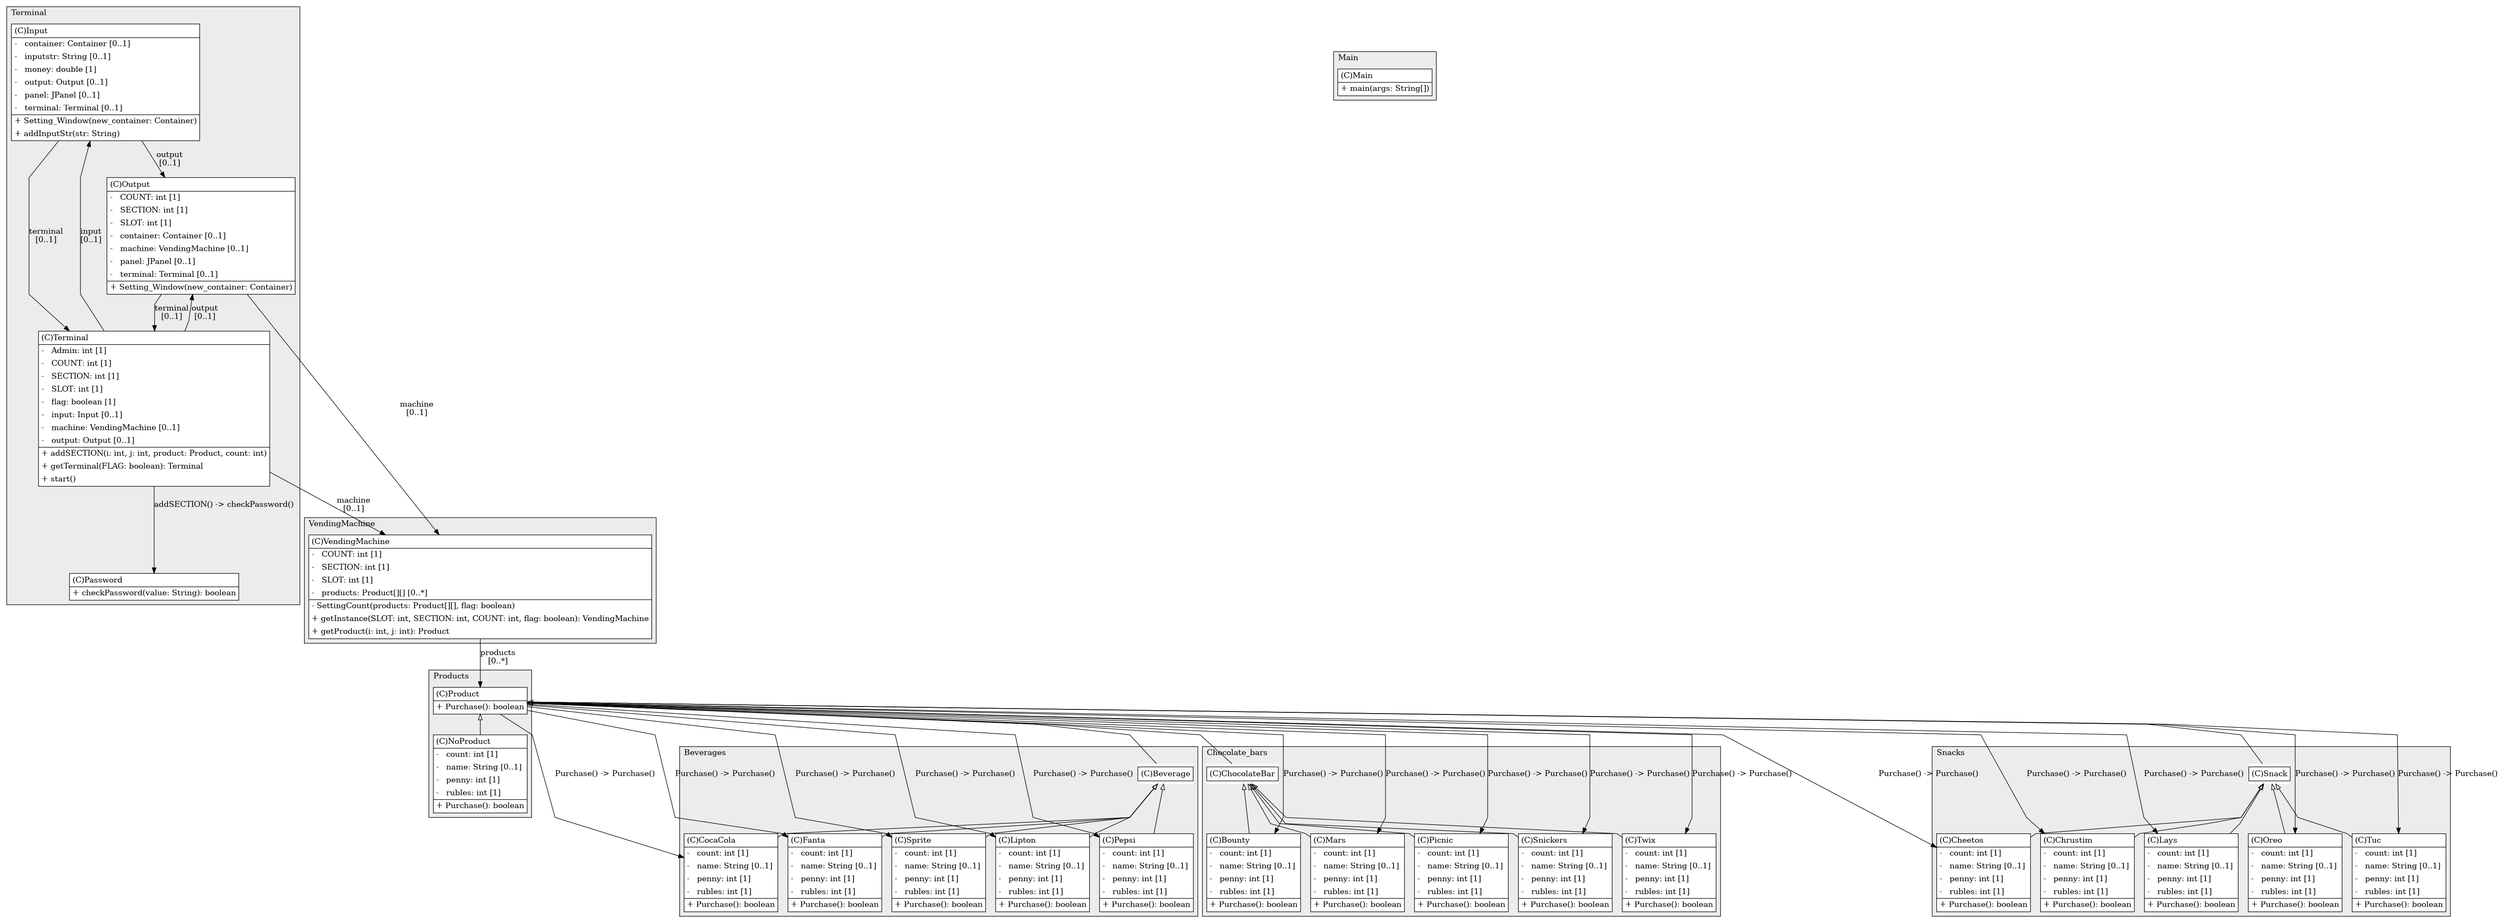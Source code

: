 @startuml

/' diagram meta data start
config=StructureConfiguration;
{
  "projectClassification": {
    "searchMode": "OpenProject", // OpenProject, AllProjects
    "includedProjects": "",
    "pathEndKeywords": "*.impl",
    "isClientPath": "",
    "isClientName": "",
    "isTestPath": "",
    "isTestName": "",
    "isMappingPath": "",
    "isMappingName": "",
    "isDataAccessPath": "",
    "isDataAccessName": "",
    "isDataStructurePath": "",
    "isDataStructureName": "",
    "isInterfaceStructuresPath": "",
    "isInterfaceStructuresName": "",
    "isEntryPointPath": "",
    "isEntryPointName": "",
    "treatFinalFieldsAsMandatory": false
  },
  "graphRestriction": {
    "classPackageExcludeFilter": "",
    "classPackageIncludeFilter": "",
    "classNameExcludeFilter": "",
    "classNameIncludeFilter": "",
    "methodNameExcludeFilter": "",
    "methodNameIncludeFilter": "",
    "removeByInheritance": "", // inheritance/annotation based filtering is done in a second step
    "removeByAnnotation": "",
    "removeByClassPackage": "", // cleanup the graph after inheritance/annotation based filtering is done
    "removeByClassName": "",
    "cutMappings": false,
    "cutEnum": true,
    "cutTests": true,
    "cutClient": true,
    "cutDataAccess": false,
    "cutInterfaceStructures": false,
    "cutDataStructures": false,
    "cutGetterAndSetter": true,
    "cutConstructors": true
  },
  "graphTraversal": {
    "forwardDepth": 6,
    "backwardDepth": 6,
    "classPackageExcludeFilter": "",
    "classPackageIncludeFilter": "",
    "classNameExcludeFilter": "",
    "classNameIncludeFilter": "",
    "methodNameExcludeFilter": "",
    "methodNameIncludeFilter": "",
    "hideMappings": false,
    "hideDataStructures": false,
    "hidePrivateMethods": true,
    "hideInterfaceCalls": true, // indirection: implementation -> interface (is hidden) -> implementation
    "onlyShowApplicationEntryPoints": false, // root node is included
    "useMethodCallsForStructureDiagram": "ForwardOnly" // ForwardOnly, BothDirections, No
  },
  "details": {
    "aggregation": "GroupByClass", // ByClass, GroupByClass, None
    "showClassGenericTypes": true,
    "showMethods": true,
    "showMethodParameterNames": true,
    "showMethodParameterTypes": true,
    "showMethodReturnType": true,
    "showPackageLevels": 2,
    "showDetailedClassStructure": true
  },
  "rootClass": "Main",
  "extensionCallbackMethod": "" // qualified.class.name#methodName - signature: public static String method(String)
}
diagram meta data end '/



digraph g {
    rankdir="TB"
    splines=polyline
    

'nodes 
subgraph cluster_1116604772 { 
   	label=Terminal
	labeljust=l
	fillcolor="#ececec"
	style=filled
   
   Input1116604772[
	label=<<TABLE BORDER="1" CELLBORDER="0" CELLPADDING="4" CELLSPACING="0">
<TR><TD ALIGN="LEFT" >(C)Input</TD></TR>
<HR/>
<TR><TD ALIGN="LEFT" >-   container: Container [0..1]</TD></TR>
<TR><TD ALIGN="LEFT" >-   inputstr: String [0..1]</TD></TR>
<TR><TD ALIGN="LEFT" >-   money: double [1]</TD></TR>
<TR><TD ALIGN="LEFT" >-   output: Output [0..1]</TD></TR>
<TR><TD ALIGN="LEFT" >-   panel: JPanel [0..1]</TD></TR>
<TR><TD ALIGN="LEFT" >-   terminal: Terminal [0..1]</TD></TR>
<HR/>
<TR><TD ALIGN="LEFT" >+ Setting_Window(new_container: Container)</TD></TR>
<TR><TD ALIGN="LEFT" >+ addInputStr(str: String)</TD></TR>
</TABLE>>
	style=filled
	margin=0
	shape=plaintext
	fillcolor="#FFFFFF"
];

Output1116604772[
	label=<<TABLE BORDER="1" CELLBORDER="0" CELLPADDING="4" CELLSPACING="0">
<TR><TD ALIGN="LEFT" >(C)Output</TD></TR>
<HR/>
<TR><TD ALIGN="LEFT" >-   COUNT: int [1]</TD></TR>
<TR><TD ALIGN="LEFT" >-   SECTION: int [1]</TD></TR>
<TR><TD ALIGN="LEFT" >-   SLOT: int [1]</TD></TR>
<TR><TD ALIGN="LEFT" >-   container: Container [0..1]</TD></TR>
<TR><TD ALIGN="LEFT" >-   machine: VendingMachine [0..1]</TD></TR>
<TR><TD ALIGN="LEFT" >-   panel: JPanel [0..1]</TD></TR>
<TR><TD ALIGN="LEFT" >-   terminal: Terminal [0..1]</TD></TR>
<HR/>
<TR><TD ALIGN="LEFT" >+ Setting_Window(new_container: Container)</TD></TR>
</TABLE>>
	style=filled
	margin=0
	shape=plaintext
	fillcolor="#FFFFFF"
];

Password1116604772[
	label=<<TABLE BORDER="1" CELLBORDER="0" CELLPADDING="4" CELLSPACING="0">
<TR><TD ALIGN="LEFT" >(C)Password</TD></TR>
<HR/>
<TR><TD ALIGN="LEFT" >+ checkPassword(value: String): boolean</TD></TR>
</TABLE>>
	style=filled
	margin=0
	shape=plaintext
	fillcolor="#FFFFFF"
];

Terminal1116604772[
	label=<<TABLE BORDER="1" CELLBORDER="0" CELLPADDING="4" CELLSPACING="0">
<TR><TD ALIGN="LEFT" >(C)Terminal</TD></TR>
<HR/>
<TR><TD ALIGN="LEFT" >-   Admin: int [1]</TD></TR>
<TR><TD ALIGN="LEFT" >-   COUNT: int [1]</TD></TR>
<TR><TD ALIGN="LEFT" >-   SECTION: int [1]</TD></TR>
<TR><TD ALIGN="LEFT" >-   SLOT: int [1]</TD></TR>
<TR><TD ALIGN="LEFT" >-   flag: boolean [1]</TD></TR>
<TR><TD ALIGN="LEFT" >-   input: Input [0..1]</TD></TR>
<TR><TD ALIGN="LEFT" >-   machine: VendingMachine [0..1]</TD></TR>
<TR><TD ALIGN="LEFT" >-   output: Output [0..1]</TD></TR>
<HR/>
<TR><TD ALIGN="LEFT" >+ addSECTION(i: int, j: int, product: Product, count: int)</TD></TR>
<TR><TD ALIGN="LEFT" >+ getTerminal(FLAG: boolean): Terminal</TD></TR>
<TR><TD ALIGN="LEFT" >+ start()</TD></TR>
</TABLE>>
	style=filled
	margin=0
	shape=plaintext
	fillcolor="#FFFFFF"
];
} 

subgraph cluster_1184354166 { 
   	label=VendingMachine
	labeljust=l
	fillcolor="#ececec"
	style=filled
   
   VendingMachine1184354166[
	label=<<TABLE BORDER="1" CELLBORDER="0" CELLPADDING="4" CELLSPACING="0">
<TR><TD ALIGN="LEFT" >(C)VendingMachine</TD></TR>
<HR/>
<TR><TD ALIGN="LEFT" >-   COUNT: int [1]</TD></TR>
<TR><TD ALIGN="LEFT" >-   SECTION: int [1]</TD></TR>
<TR><TD ALIGN="LEFT" >-   SLOT: int [1]</TD></TR>
<TR><TD ALIGN="LEFT" >-   products: Product[][] [0..*]</TD></TR>
<HR/>
<TR><TD ALIGN="LEFT" >- SettingCount(products: Product[][], flag: boolean)</TD></TR>
<TR><TD ALIGN="LEFT" >+ getInstance(SLOT: int, SECTION: int, COUNT: int, flag: boolean): VendingMachine</TD></TR>
<TR><TD ALIGN="LEFT" >+ getProduct(i: int, j: int): Product</TD></TR>
</TABLE>>
	style=filled
	margin=0
	shape=plaintext
	fillcolor="#FFFFFF"
];
} 

subgraph cluster_1248343988 { 
   	label=Beverages
	labeljust=l
	fillcolor="#ececec"
	style=filled
   
   Beverage1192143818[
	label=<<TABLE BORDER="1" CELLBORDER="0" CELLPADDING="4" CELLSPACING="0">
<TR><TD ALIGN="LEFT" >(C)Beverage</TD></TR>
</TABLE>>
	style=filled
	margin=0
	shape=plaintext
	fillcolor="#FFFFFF"
];

CocaCola1192143818[
	label=<<TABLE BORDER="1" CELLBORDER="0" CELLPADDING="4" CELLSPACING="0">
<TR><TD ALIGN="LEFT" >(C)CocaCola</TD></TR>
<HR/>
<TR><TD ALIGN="LEFT" >-   count: int [1]</TD></TR>
<TR><TD ALIGN="LEFT" >-   name: String [0..1]</TD></TR>
<TR><TD ALIGN="LEFT" >-   penny: int [1]</TD></TR>
<TR><TD ALIGN="LEFT" >-   rubles: int [1]</TD></TR>
<HR/>
<TR><TD ALIGN="LEFT" >+ Purchase(): boolean</TD></TR>
</TABLE>>
	style=filled
	margin=0
	shape=plaintext
	fillcolor="#FFFFFF"
];

Fanta1192143818[
	label=<<TABLE BORDER="1" CELLBORDER="0" CELLPADDING="4" CELLSPACING="0">
<TR><TD ALIGN="LEFT" >(C)Fanta</TD></TR>
<HR/>
<TR><TD ALIGN="LEFT" >-   count: int [1]</TD></TR>
<TR><TD ALIGN="LEFT" >-   name: String [0..1]</TD></TR>
<TR><TD ALIGN="LEFT" >-   penny: int [1]</TD></TR>
<TR><TD ALIGN="LEFT" >-   rubles: int [1]</TD></TR>
<HR/>
<TR><TD ALIGN="LEFT" >+ Purchase(): boolean</TD></TR>
</TABLE>>
	style=filled
	margin=0
	shape=plaintext
	fillcolor="#FFFFFF"
];

Lipton1192143818[
	label=<<TABLE BORDER="1" CELLBORDER="0" CELLPADDING="4" CELLSPACING="0">
<TR><TD ALIGN="LEFT" >(C)Lipton</TD></TR>
<HR/>
<TR><TD ALIGN="LEFT" >-   count: int [1]</TD></TR>
<TR><TD ALIGN="LEFT" >-   name: String [0..1]</TD></TR>
<TR><TD ALIGN="LEFT" >-   penny: int [1]</TD></TR>
<TR><TD ALIGN="LEFT" >-   rubles: int [1]</TD></TR>
<HR/>
<TR><TD ALIGN="LEFT" >+ Purchase(): boolean</TD></TR>
</TABLE>>
	style=filled
	margin=0
	shape=plaintext
	fillcolor="#FFFFFF"
];

Pepsi1192143818[
	label=<<TABLE BORDER="1" CELLBORDER="0" CELLPADDING="4" CELLSPACING="0">
<TR><TD ALIGN="LEFT" >(C)Pepsi</TD></TR>
<HR/>
<TR><TD ALIGN="LEFT" >-   count: int [1]</TD></TR>
<TR><TD ALIGN="LEFT" >-   name: String [0..1]</TD></TR>
<TR><TD ALIGN="LEFT" >-   penny: int [1]</TD></TR>
<TR><TD ALIGN="LEFT" >-   rubles: int [1]</TD></TR>
<HR/>
<TR><TD ALIGN="LEFT" >+ Purchase(): boolean</TD></TR>
</TABLE>>
	style=filled
	margin=0
	shape=plaintext
	fillcolor="#FFFFFF"
];

Sprite1192143818[
	label=<<TABLE BORDER="1" CELLBORDER="0" CELLPADDING="4" CELLSPACING="0">
<TR><TD ALIGN="LEFT" >(C)Sprite</TD></TR>
<HR/>
<TR><TD ALIGN="LEFT" >-   count: int [1]</TD></TR>
<TR><TD ALIGN="LEFT" >-   name: String [0..1]</TD></TR>
<TR><TD ALIGN="LEFT" >-   penny: int [1]</TD></TR>
<TR><TD ALIGN="LEFT" >-   rubles: int [1]</TD></TR>
<HR/>
<TR><TD ALIGN="LEFT" >+ Purchase(): boolean</TD></TR>
</TABLE>>
	style=filled
	margin=0
	shape=plaintext
	fillcolor="#FFFFFF"
];
} 

subgraph cluster_1809592067 { 
   	label=Chocolate_bars
	labeljust=l
	fillcolor="#ececec"
	style=filled
   
   Bounty2124994733[
	label=<<TABLE BORDER="1" CELLBORDER="0" CELLPADDING="4" CELLSPACING="0">
<TR><TD ALIGN="LEFT" >(C)Bounty</TD></TR>
<HR/>
<TR><TD ALIGN="LEFT" >-   count: int [1]</TD></TR>
<TR><TD ALIGN="LEFT" >-   name: String [0..1]</TD></TR>
<TR><TD ALIGN="LEFT" >-   penny: int [1]</TD></TR>
<TR><TD ALIGN="LEFT" >-   rubles: int [1]</TD></TR>
<HR/>
<TR><TD ALIGN="LEFT" >+ Purchase(): boolean</TD></TR>
</TABLE>>
	style=filled
	margin=0
	shape=plaintext
	fillcolor="#FFFFFF"
];

ChocolateBar2124994733[
	label=<<TABLE BORDER="1" CELLBORDER="0" CELLPADDING="4" CELLSPACING="0">
<TR><TD ALIGN="LEFT" >(C)ChocolateBar</TD></TR>
</TABLE>>
	style=filled
	margin=0
	shape=plaintext
	fillcolor="#FFFFFF"
];

Mars2124994733[
	label=<<TABLE BORDER="1" CELLBORDER="0" CELLPADDING="4" CELLSPACING="0">
<TR><TD ALIGN="LEFT" >(C)Mars</TD></TR>
<HR/>
<TR><TD ALIGN="LEFT" >-   count: int [1]</TD></TR>
<TR><TD ALIGN="LEFT" >-   name: String [0..1]</TD></TR>
<TR><TD ALIGN="LEFT" >-   penny: int [1]</TD></TR>
<TR><TD ALIGN="LEFT" >-   rubles: int [1]</TD></TR>
<HR/>
<TR><TD ALIGN="LEFT" >+ Purchase(): boolean</TD></TR>
</TABLE>>
	style=filled
	margin=0
	shape=plaintext
	fillcolor="#FFFFFF"
];

Picnic2124994733[
	label=<<TABLE BORDER="1" CELLBORDER="0" CELLPADDING="4" CELLSPACING="0">
<TR><TD ALIGN="LEFT" >(C)Picnic</TD></TR>
<HR/>
<TR><TD ALIGN="LEFT" >-   count: int [1]</TD></TR>
<TR><TD ALIGN="LEFT" >-   name: String [0..1]</TD></TR>
<TR><TD ALIGN="LEFT" >-   penny: int [1]</TD></TR>
<TR><TD ALIGN="LEFT" >-   rubles: int [1]</TD></TR>
<HR/>
<TR><TD ALIGN="LEFT" >+ Purchase(): boolean</TD></TR>
</TABLE>>
	style=filled
	margin=0
	shape=plaintext
	fillcolor="#FFFFFF"
];

Snickers2124994733[
	label=<<TABLE BORDER="1" CELLBORDER="0" CELLPADDING="4" CELLSPACING="0">
<TR><TD ALIGN="LEFT" >(C)Snickers</TD></TR>
<HR/>
<TR><TD ALIGN="LEFT" >-   count: int [1]</TD></TR>
<TR><TD ALIGN="LEFT" >-   name: String [0..1]</TD></TR>
<TR><TD ALIGN="LEFT" >-   penny: int [1]</TD></TR>
<TR><TD ALIGN="LEFT" >-   rubles: int [1]</TD></TR>
<HR/>
<TR><TD ALIGN="LEFT" >+ Purchase(): boolean</TD></TR>
</TABLE>>
	style=filled
	margin=0
	shape=plaintext
	fillcolor="#FFFFFF"
];

Twix2124994733[
	label=<<TABLE BORDER="1" CELLBORDER="0" CELLPADDING="4" CELLSPACING="0">
<TR><TD ALIGN="LEFT" >(C)Twix</TD></TR>
<HR/>
<TR><TD ALIGN="LEFT" >-   count: int [1]</TD></TR>
<TR><TD ALIGN="LEFT" >-   name: String [0..1]</TD></TR>
<TR><TD ALIGN="LEFT" >-   penny: int [1]</TD></TR>
<TR><TD ALIGN="LEFT" >-   rubles: int [1]</TD></TR>
<HR/>
<TR><TD ALIGN="LEFT" >+ Purchase(): boolean</TD></TR>
</TABLE>>
	style=filled
	margin=0
	shape=plaintext
	fillcolor="#FFFFFF"
];
} 

subgraph cluster_1814172155 { 
   	label=Snacks
	labeljust=l
	fillcolor="#ececec"
	style=filled
   
   Cheetos1998855761[
	label=<<TABLE BORDER="1" CELLBORDER="0" CELLPADDING="4" CELLSPACING="0">
<TR><TD ALIGN="LEFT" >(C)Cheetos</TD></TR>
<HR/>
<TR><TD ALIGN="LEFT" >-   count: int [1]</TD></TR>
<TR><TD ALIGN="LEFT" >-   name: String [0..1]</TD></TR>
<TR><TD ALIGN="LEFT" >-   penny: int [1]</TD></TR>
<TR><TD ALIGN="LEFT" >-   rubles: int [1]</TD></TR>
<HR/>
<TR><TD ALIGN="LEFT" >+ Purchase(): boolean</TD></TR>
</TABLE>>
	style=filled
	margin=0
	shape=plaintext
	fillcolor="#FFFFFF"
];

Chrustim1998855761[
	label=<<TABLE BORDER="1" CELLBORDER="0" CELLPADDING="4" CELLSPACING="0">
<TR><TD ALIGN="LEFT" >(C)Chrustim</TD></TR>
<HR/>
<TR><TD ALIGN="LEFT" >-   count: int [1]</TD></TR>
<TR><TD ALIGN="LEFT" >-   name: String [0..1]</TD></TR>
<TR><TD ALIGN="LEFT" >-   penny: int [1]</TD></TR>
<TR><TD ALIGN="LEFT" >-   rubles: int [1]</TD></TR>
<HR/>
<TR><TD ALIGN="LEFT" >+ Purchase(): boolean</TD></TR>
</TABLE>>
	style=filled
	margin=0
	shape=plaintext
	fillcolor="#FFFFFF"
];

Lays1998855761[
	label=<<TABLE BORDER="1" CELLBORDER="0" CELLPADDING="4" CELLSPACING="0">
<TR><TD ALIGN="LEFT" >(C)Lays</TD></TR>
<HR/>
<TR><TD ALIGN="LEFT" >-   count: int [1]</TD></TR>
<TR><TD ALIGN="LEFT" >-   name: String [0..1]</TD></TR>
<TR><TD ALIGN="LEFT" >-   penny: int [1]</TD></TR>
<TR><TD ALIGN="LEFT" >-   rubles: int [1]</TD></TR>
<HR/>
<TR><TD ALIGN="LEFT" >+ Purchase(): boolean</TD></TR>
</TABLE>>
	style=filled
	margin=0
	shape=plaintext
	fillcolor="#FFFFFF"
];

Oreo1998855761[
	label=<<TABLE BORDER="1" CELLBORDER="0" CELLPADDING="4" CELLSPACING="0">
<TR><TD ALIGN="LEFT" >(C)Oreo</TD></TR>
<HR/>
<TR><TD ALIGN="LEFT" >-   count: int [1]</TD></TR>
<TR><TD ALIGN="LEFT" >-   name: String [0..1]</TD></TR>
<TR><TD ALIGN="LEFT" >-   penny: int [1]</TD></TR>
<TR><TD ALIGN="LEFT" >-   rubles: int [1]</TD></TR>
<HR/>
<TR><TD ALIGN="LEFT" >+ Purchase(): boolean</TD></TR>
</TABLE>>
	style=filled
	margin=0
	shape=plaintext
	fillcolor="#FFFFFF"
];

Snack1998855761[
	label=<<TABLE BORDER="1" CELLBORDER="0" CELLPADDING="4" CELLSPACING="0">
<TR><TD ALIGN="LEFT" >(C)Snack</TD></TR>
</TABLE>>
	style=filled
	margin=0
	shape=plaintext
	fillcolor="#FFFFFF"
];

Tuc1998855761[
	label=<<TABLE BORDER="1" CELLBORDER="0" CELLPADDING="4" CELLSPACING="0">
<TR><TD ALIGN="LEFT" >(C)Tuc</TD></TR>
<HR/>
<TR><TD ALIGN="LEFT" >-   count: int [1]</TD></TR>
<TR><TD ALIGN="LEFT" >-   name: String [0..1]</TD></TR>
<TR><TD ALIGN="LEFT" >-   penny: int [1]</TD></TR>
<TR><TD ALIGN="LEFT" >-   rubles: int [1]</TD></TR>
<HR/>
<TR><TD ALIGN="LEFT" >+ Purchase(): boolean</TD></TR>
</TABLE>>
	style=filled
	margin=0
	shape=plaintext
	fillcolor="#FFFFFF"
];
} 

subgraph cluster_2390489 { 
   	label=Main
	labeljust=l
	fillcolor="#ececec"
	style=filled
   
   Main2390489[
	label=<<TABLE BORDER="1" CELLBORDER="0" CELLPADDING="4" CELLSPACING="0">
<TR><TD ALIGN="LEFT" >(C)Main</TD></TR>
<HR/>
<TR><TD ALIGN="LEFT" >+ main(args: String[])</TD></TR>
</TABLE>>
	style=filled
	margin=0
	shape=plaintext
	fillcolor="#FFFFFF"
];
} 

subgraph cluster_939117180 { 
   	label=Products
	labeljust=l
	fillcolor="#ececec"
	style=filled
   
   NoProduct939117180[
	label=<<TABLE BORDER="1" CELLBORDER="0" CELLPADDING="4" CELLSPACING="0">
<TR><TD ALIGN="LEFT" >(C)NoProduct</TD></TR>
<HR/>
<TR><TD ALIGN="LEFT" >-   count: int [1]</TD></TR>
<TR><TD ALIGN="LEFT" >-   name: String [0..1]</TD></TR>
<TR><TD ALIGN="LEFT" >-   penny: int [1]</TD></TR>
<TR><TD ALIGN="LEFT" >-   rubles: int [1]</TD></TR>
<HR/>
<TR><TD ALIGN="LEFT" >+ Purchase(): boolean</TD></TR>
</TABLE>>
	style=filled
	margin=0
	shape=plaintext
	fillcolor="#FFFFFF"
];

Product939117180[
	label=<<TABLE BORDER="1" CELLBORDER="0" CELLPADDING="4" CELLSPACING="0">
<TR><TD ALIGN="LEFT" >(C)Product</TD></TR>
<HR/>
<TR><TD ALIGN="LEFT" >+ Purchase(): boolean</TD></TR>
</TABLE>>
	style=filled
	margin=0
	shape=plaintext
	fillcolor="#FFFFFF"
];
} 

'edges    
Beverage1192143818 -> CocaCola1192143818[arrowhead=none, arrowtail=empty, dir=both];
Beverage1192143818 -> Fanta1192143818[arrowhead=none, arrowtail=empty, dir=both];
Beverage1192143818 -> Lipton1192143818[arrowhead=none, arrowtail=empty, dir=both];
Beverage1192143818 -> Pepsi1192143818[arrowhead=none, arrowtail=empty, dir=both];
Beverage1192143818 -> Sprite1192143818[arrowhead=none, arrowtail=empty, dir=both];
ChocolateBar2124994733 -> Bounty2124994733[arrowhead=none, arrowtail=empty, dir=both];
ChocolateBar2124994733 -> Mars2124994733[arrowhead=none, arrowtail=empty, dir=both];
ChocolateBar2124994733 -> Picnic2124994733[arrowhead=none, arrowtail=empty, dir=both];
ChocolateBar2124994733 -> Snickers2124994733[arrowhead=none, arrowtail=empty, dir=both];
ChocolateBar2124994733 -> Twix2124994733[arrowhead=none, arrowtail=empty, dir=both];
Input1116604772 -> Output1116604772[label="output
[0..1]"];
Input1116604772 -> Terminal1116604772[label="terminal
[0..1]"];
Output1116604772 -> Terminal1116604772[label="terminal
[0..1]"];
Output1116604772 -> VendingMachine1184354166[label="machine
[0..1]"];
Product939117180 -> Beverage1192143818[arrowhead=none, arrowtail=empty, dir=both];
Product939117180 -> Bounty2124994733[label="Purchase() -> Purchase()"];
Product939117180 -> Cheetos1998855761[label="Purchase() -> Purchase()"];
Product939117180 -> ChocolateBar2124994733[arrowhead=none, arrowtail=empty, dir=both];
Product939117180 -> Chrustim1998855761[label="Purchase() -> Purchase()"];
Product939117180 -> CocaCola1192143818[label="Purchase() -> Purchase()"];
Product939117180 -> Fanta1192143818[label="Purchase() -> Purchase()"];
Product939117180 -> Lays1998855761[label="Purchase() -> Purchase()"];
Product939117180 -> Lipton1192143818[label="Purchase() -> Purchase()"];
Product939117180 -> Mars2124994733[label="Purchase() -> Purchase()"];
Product939117180 -> NoProduct939117180[arrowhead=none, arrowtail=empty, dir=both];
Product939117180 -> Oreo1998855761[label="Purchase() -> Purchase()"];
Product939117180 -> Pepsi1192143818[label="Purchase() -> Purchase()"];
Product939117180 -> Picnic2124994733[label="Purchase() -> Purchase()"];
Product939117180 -> Snack1998855761[arrowhead=none, arrowtail=empty, dir=both];
Product939117180 -> Snickers2124994733[label="Purchase() -> Purchase()"];
Product939117180 -> Sprite1192143818[label="Purchase() -> Purchase()"];
Product939117180 -> Tuc1998855761[label="Purchase() -> Purchase()"];
Product939117180 -> Twix2124994733[label="Purchase() -> Purchase()"];
Snack1998855761 -> Cheetos1998855761[arrowhead=none, arrowtail=empty, dir=both];
Snack1998855761 -> Chrustim1998855761[arrowhead=none, arrowtail=empty, dir=both];
Snack1998855761 -> Lays1998855761[arrowhead=none, arrowtail=empty, dir=both];
Snack1998855761 -> Oreo1998855761[arrowhead=none, arrowtail=empty, dir=both];
Snack1998855761 -> Tuc1998855761[arrowhead=none, arrowtail=empty, dir=both];
Terminal1116604772 -> Input1116604772[label="input
[0..1]"];
Terminal1116604772 -> Output1116604772[label="output
[0..1]"];
Terminal1116604772 -> Password1116604772[label="addSECTION() -> checkPassword()"];
Terminal1116604772 -> VendingMachine1184354166[label="machine
[0..1]"];
VendingMachine1184354166 -> Product939117180[label="products
[0..*]"];
    
}
@enduml